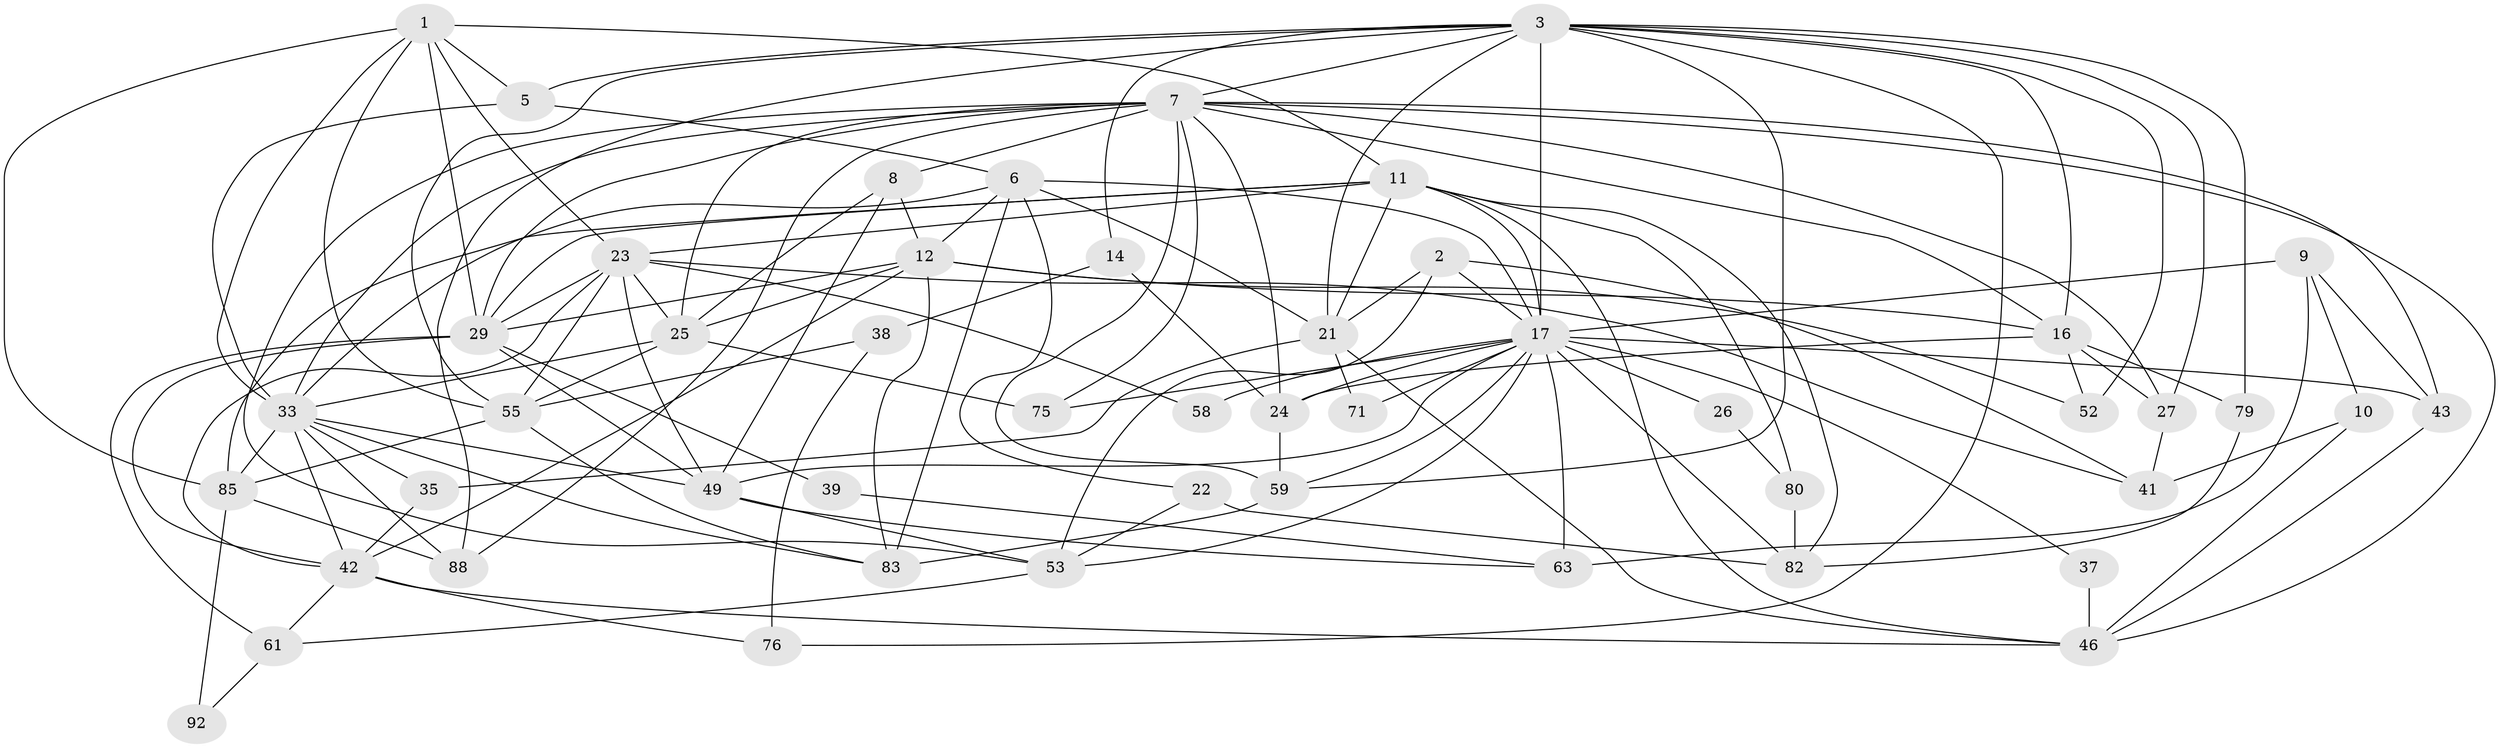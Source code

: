 // original degree distribution, {3: 0.29591836734693877, 4: 0.2755102040816326, 2: 0.12244897959183673, 6: 0.07142857142857142, 5: 0.15306122448979592, 7: 0.08163265306122448}
// Generated by graph-tools (version 1.1) at 2025/15/03/09/25 04:15:18]
// undirected, 49 vertices, 134 edges
graph export_dot {
graph [start="1"]
  node [color=gray90,style=filled];
  1 [super="+86"];
  2 [super="+4"];
  3 [super="+45"];
  5 [super="+30"];
  6 [super="+20"];
  7 [super="+89+13"];
  8 [super="+84"];
  9 [super="+15"];
  10;
  11 [super="+64+34"];
  12 [super="+32"];
  14;
  16 [super="+18+98+36"];
  17 [super="+91+40+47"];
  21 [super="+81"];
  22 [super="+60"];
  23 [super="+28"];
  24 [super="+67"];
  25 [super="+44+57"];
  26;
  27;
  29 [super="+31+68"];
  33 [super="+93+90"];
  35 [super="+54"];
  37;
  38;
  39;
  41;
  42 [super="+62"];
  43;
  46 [super="+95"];
  49 [super="+51"];
  52;
  53 [super="+56"];
  55 [super="+87"];
  58;
  59 [super="+66"];
  61;
  63;
  71;
  75;
  76;
  79;
  80;
  82;
  83;
  85 [super="+96"];
  88;
  92;
  1 -- 29;
  1 -- 5;
  1 -- 33;
  1 -- 85;
  1 -- 55;
  1 -- 23;
  1 -- 11;
  2 -- 41;
  2 -- 21;
  2 -- 17;
  2 -- 53;
  3 -- 5;
  3 -- 59;
  3 -- 76;
  3 -- 14;
  3 -- 16;
  3 -- 79;
  3 -- 52;
  3 -- 21;
  3 -- 55;
  3 -- 88;
  3 -- 27;
  3 -- 17;
  3 -- 7 [weight=2];
  5 -- 6;
  5 -- 33;
  6 -- 17;
  6 -- 33;
  6 -- 83;
  6 -- 21;
  6 -- 22;
  6 -- 12;
  7 -- 46;
  7 -- 33 [weight=3];
  7 -- 25 [weight=2];
  7 -- 8;
  7 -- 53;
  7 -- 27;
  7 -- 75;
  7 -- 43;
  7 -- 16;
  7 -- 88;
  7 -- 24 [weight=2];
  7 -- 59;
  7 -- 29;
  8 -- 49;
  8 -- 12;
  8 -- 25;
  9 -- 43;
  9 -- 10;
  9 -- 17 [weight=2];
  9 -- 63;
  10 -- 41;
  10 -- 46;
  11 -- 23;
  11 -- 17 [weight=2];
  11 -- 82;
  11 -- 80;
  11 -- 21 [weight=2];
  11 -- 85;
  11 -- 29;
  11 -- 46;
  12 -- 42;
  12 -- 83;
  12 -- 52;
  12 -- 29;
  12 -- 16;
  12 -- 25;
  14 -- 38;
  14 -- 24;
  16 -- 52;
  16 -- 27;
  16 -- 79;
  16 -- 24;
  17 -- 71;
  17 -- 82;
  17 -- 26;
  17 -- 58;
  17 -- 59;
  17 -- 37;
  17 -- 43;
  17 -- 49;
  17 -- 24;
  17 -- 63 [weight=2];
  17 -- 75;
  17 -- 53;
  21 -- 35 [weight=2];
  21 -- 71;
  21 -- 46;
  22 -- 82;
  22 -- 53;
  23 -- 41;
  23 -- 55;
  23 -- 58;
  23 -- 42;
  23 -- 49;
  23 -- 29;
  23 -- 25;
  24 -- 59;
  25 -- 33;
  25 -- 75;
  25 -- 55;
  26 -- 80;
  27 -- 41;
  29 -- 49;
  29 -- 61;
  29 -- 39;
  29 -- 42;
  33 -- 35;
  33 -- 83;
  33 -- 85;
  33 -- 42;
  33 -- 88;
  33 -- 49;
  35 -- 42;
  37 -- 46;
  38 -- 76;
  38 -- 55;
  39 -- 63;
  42 -- 76;
  42 -- 61;
  42 -- 46;
  43 -- 46;
  49 -- 63;
  49 -- 53;
  53 -- 61;
  55 -- 83;
  55 -- 85;
  59 -- 83;
  61 -- 92;
  79 -- 82;
  80 -- 82;
  85 -- 92;
  85 -- 88;
}
